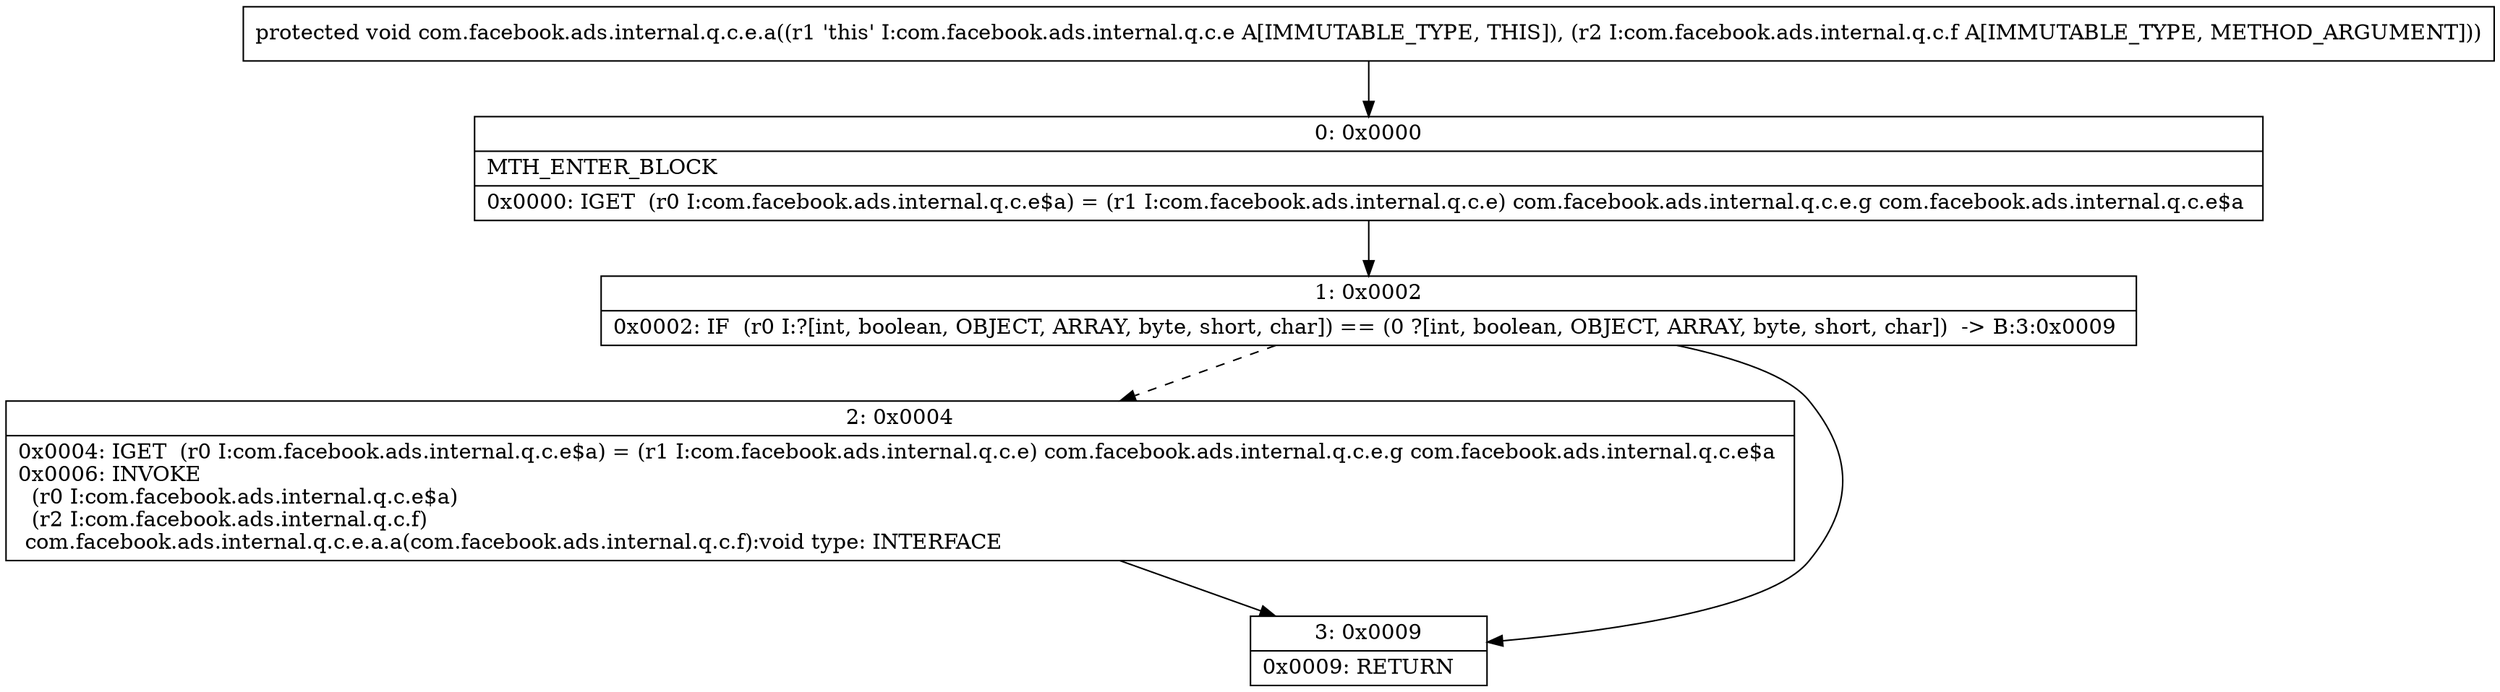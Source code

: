 digraph "CFG forcom.facebook.ads.internal.q.c.e.a(Lcom\/facebook\/ads\/internal\/q\/c\/f;)V" {
Node_0 [shape=record,label="{0\:\ 0x0000|MTH_ENTER_BLOCK\l|0x0000: IGET  (r0 I:com.facebook.ads.internal.q.c.e$a) = (r1 I:com.facebook.ads.internal.q.c.e) com.facebook.ads.internal.q.c.e.g com.facebook.ads.internal.q.c.e$a \l}"];
Node_1 [shape=record,label="{1\:\ 0x0002|0x0002: IF  (r0 I:?[int, boolean, OBJECT, ARRAY, byte, short, char]) == (0 ?[int, boolean, OBJECT, ARRAY, byte, short, char])  \-\> B:3:0x0009 \l}"];
Node_2 [shape=record,label="{2\:\ 0x0004|0x0004: IGET  (r0 I:com.facebook.ads.internal.q.c.e$a) = (r1 I:com.facebook.ads.internal.q.c.e) com.facebook.ads.internal.q.c.e.g com.facebook.ads.internal.q.c.e$a \l0x0006: INVOKE  \l  (r0 I:com.facebook.ads.internal.q.c.e$a)\l  (r2 I:com.facebook.ads.internal.q.c.f)\l com.facebook.ads.internal.q.c.e.a.a(com.facebook.ads.internal.q.c.f):void type: INTERFACE \l}"];
Node_3 [shape=record,label="{3\:\ 0x0009|0x0009: RETURN   \l}"];
MethodNode[shape=record,label="{protected void com.facebook.ads.internal.q.c.e.a((r1 'this' I:com.facebook.ads.internal.q.c.e A[IMMUTABLE_TYPE, THIS]), (r2 I:com.facebook.ads.internal.q.c.f A[IMMUTABLE_TYPE, METHOD_ARGUMENT])) }"];
MethodNode -> Node_0;
Node_0 -> Node_1;
Node_1 -> Node_2[style=dashed];
Node_1 -> Node_3;
Node_2 -> Node_3;
}

